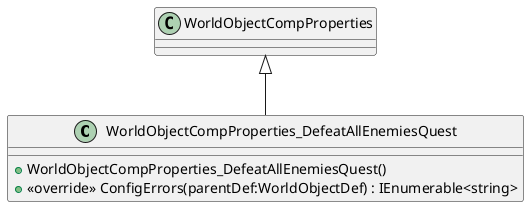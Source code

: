 @startuml
class WorldObjectCompProperties_DefeatAllEnemiesQuest {
    + WorldObjectCompProperties_DefeatAllEnemiesQuest()
    + <<override>> ConfigErrors(parentDef:WorldObjectDef) : IEnumerable<string>
}
WorldObjectCompProperties <|-- WorldObjectCompProperties_DefeatAllEnemiesQuest
@enduml
